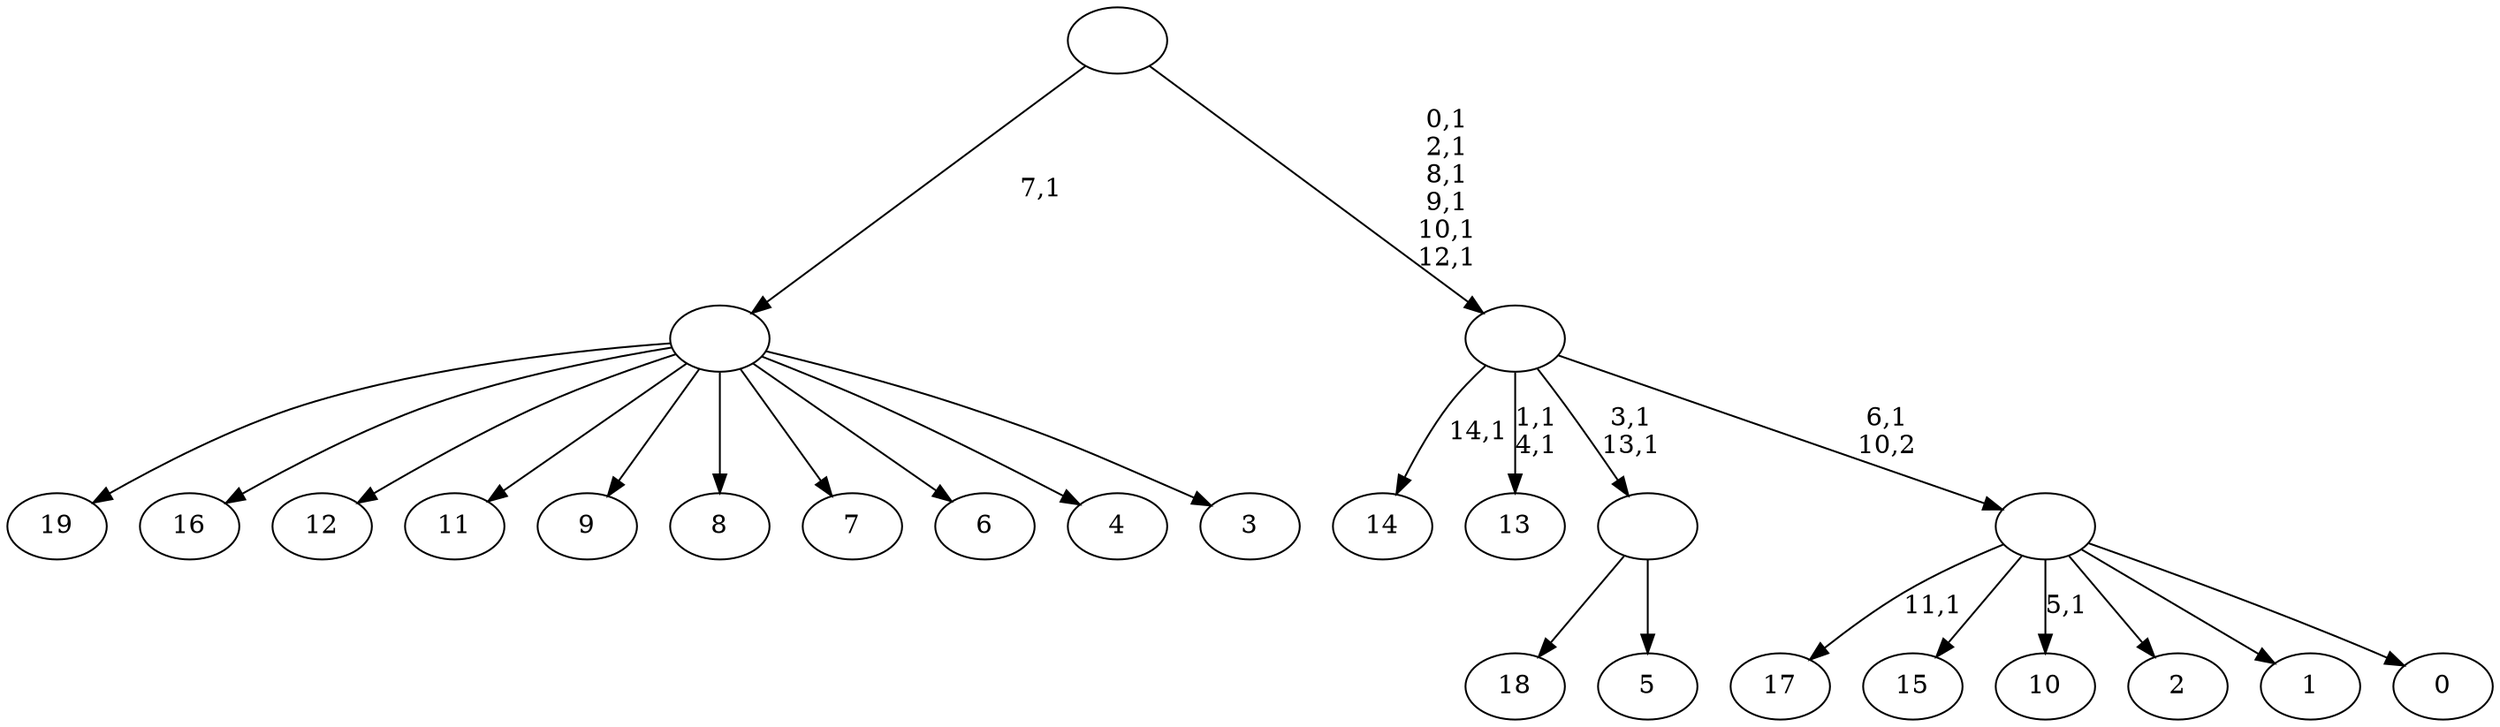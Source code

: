 digraph T {
	35 [label="19"]
	34 [label="18"]
	33 [label="17"]
	31 [label="16"]
	30 [label="15"]
	29 [label="14"]
	27 [label="13"]
	24 [label="12"]
	23 [label="11"]
	22 [label="10"]
	20 [label="9"]
	19 [label="8"]
	18 [label="7"]
	17 [label="6"]
	16 [label="5"]
	15 [label=""]
	13 [label="4"]
	12 [label="3"]
	11 [label=""]
	10 [label="2"]
	9 [label="1"]
	8 [label="0"]
	7 [label=""]
	6 [label=""]
	0 [label=""]
	15 -> 34 [label=""]
	15 -> 16 [label=""]
	11 -> 35 [label=""]
	11 -> 31 [label=""]
	11 -> 24 [label=""]
	11 -> 23 [label=""]
	11 -> 20 [label=""]
	11 -> 19 [label=""]
	11 -> 18 [label=""]
	11 -> 17 [label=""]
	11 -> 13 [label=""]
	11 -> 12 [label=""]
	7 -> 22 [label="5,1"]
	7 -> 33 [label="11,1"]
	7 -> 30 [label=""]
	7 -> 10 [label=""]
	7 -> 9 [label=""]
	7 -> 8 [label=""]
	6 -> 15 [label="3,1\n13,1"]
	6 -> 27 [label="1,1\n4,1"]
	6 -> 29 [label="14,1"]
	6 -> 7 [label="6,1\n10,2"]
	0 -> 6 [label="0,1\n2,1\n8,1\n9,1\n10,1\n12,1"]
	0 -> 11 [label="7,1"]
}
